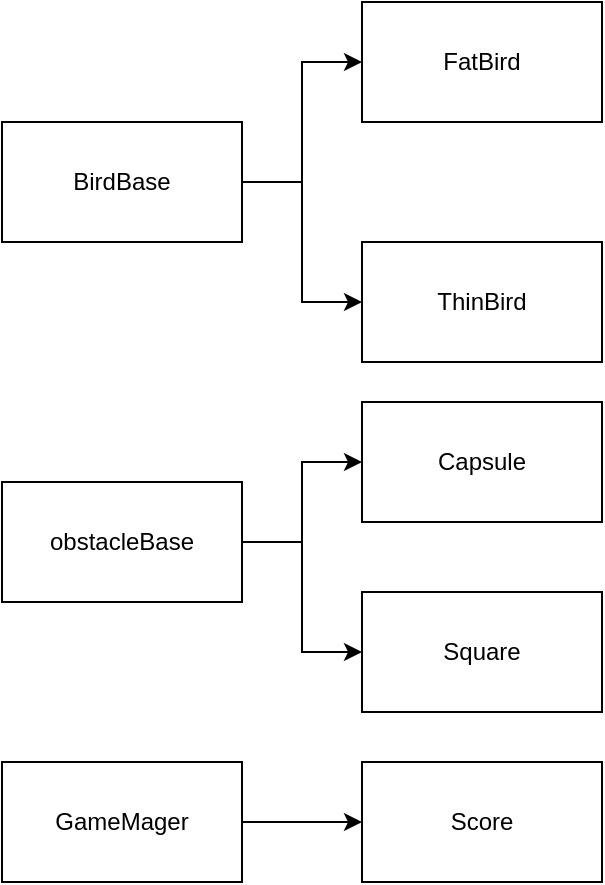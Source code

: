 <mxfile version="13.0.5" type="github">
  <diagram id="QbZ-W3xVzAoOdw1m-jVm" name="第 1 页">
    <mxGraphModel dx="733" dy="457" grid="1" gridSize="10" guides="1" tooltips="1" connect="1" arrows="1" fold="1" page="1" pageScale="1" pageWidth="827" pageHeight="1169" math="0" shadow="0">
      <root>
        <mxCell id="0" />
        <mxCell id="1" parent="0" />
        <mxCell id="nKRuWf7sq5m0DrtrAZkR-4" value="" style="edgeStyle=orthogonalEdgeStyle;rounded=0;orthogonalLoop=1;jettySize=auto;html=1;" edge="1" parent="1" source="nKRuWf7sq5m0DrtrAZkR-1" target="nKRuWf7sq5m0DrtrAZkR-3">
          <mxGeometry relative="1" as="geometry" />
        </mxCell>
        <mxCell id="nKRuWf7sq5m0DrtrAZkR-7" style="edgeStyle=orthogonalEdgeStyle;rounded=0;orthogonalLoop=1;jettySize=auto;html=1;" edge="1" parent="1" source="nKRuWf7sq5m0DrtrAZkR-1" target="nKRuWf7sq5m0DrtrAZkR-6">
          <mxGeometry relative="1" as="geometry" />
        </mxCell>
        <mxCell id="nKRuWf7sq5m0DrtrAZkR-1" value="BirdBase" style="rounded=0;whiteSpace=wrap;html=1;" vertex="1" parent="1">
          <mxGeometry x="200" y="320" width="120" height="60" as="geometry" />
        </mxCell>
        <mxCell id="nKRuWf7sq5m0DrtrAZkR-3" value="FatBird" style="rounded=0;whiteSpace=wrap;html=1;" vertex="1" parent="1">
          <mxGeometry x="380" y="260" width="120" height="60" as="geometry" />
        </mxCell>
        <mxCell id="nKRuWf7sq5m0DrtrAZkR-9" value="" style="edgeStyle=orthogonalEdgeStyle;rounded=0;orthogonalLoop=1;jettySize=auto;html=1;" edge="1" parent="1" source="nKRuWf7sq5m0DrtrAZkR-2" target="nKRuWf7sq5m0DrtrAZkR-8">
          <mxGeometry relative="1" as="geometry" />
        </mxCell>
        <mxCell id="nKRuWf7sq5m0DrtrAZkR-11" style="edgeStyle=orthogonalEdgeStyle;rounded=0;orthogonalLoop=1;jettySize=auto;html=1;" edge="1" parent="1" source="nKRuWf7sq5m0DrtrAZkR-2" target="nKRuWf7sq5m0DrtrAZkR-10">
          <mxGeometry relative="1" as="geometry" />
        </mxCell>
        <mxCell id="nKRuWf7sq5m0DrtrAZkR-2" value="obstacleBase" style="rounded=0;whiteSpace=wrap;html=1;" vertex="1" parent="1">
          <mxGeometry x="200" y="500" width="120" height="60" as="geometry" />
        </mxCell>
        <mxCell id="nKRuWf7sq5m0DrtrAZkR-8" value="Capsule" style="rounded=0;whiteSpace=wrap;html=1;" vertex="1" parent="1">
          <mxGeometry x="380" y="460" width="120" height="60" as="geometry" />
        </mxCell>
        <mxCell id="nKRuWf7sq5m0DrtrAZkR-6" value="ThinBird" style="rounded=0;whiteSpace=wrap;html=1;" vertex="1" parent="1">
          <mxGeometry x="380" y="380" width="120" height="60" as="geometry" />
        </mxCell>
        <mxCell id="nKRuWf7sq5m0DrtrAZkR-10" value="Square" style="rounded=0;whiteSpace=wrap;html=1;" vertex="1" parent="1">
          <mxGeometry x="380" y="555" width="120" height="60" as="geometry" />
        </mxCell>
        <mxCell id="nKRuWf7sq5m0DrtrAZkR-12" value="Score" style="rounded=0;whiteSpace=wrap;html=1;" vertex="1" parent="1">
          <mxGeometry x="380" y="640" width="120" height="60" as="geometry" />
        </mxCell>
        <mxCell id="nKRuWf7sq5m0DrtrAZkR-15" value="" style="edgeStyle=orthogonalEdgeStyle;rounded=0;orthogonalLoop=1;jettySize=auto;html=1;" edge="1" parent="1" source="nKRuWf7sq5m0DrtrAZkR-13" target="nKRuWf7sq5m0DrtrAZkR-12">
          <mxGeometry relative="1" as="geometry" />
        </mxCell>
        <mxCell id="nKRuWf7sq5m0DrtrAZkR-13" value="GameMager" style="rounded=0;whiteSpace=wrap;html=1;" vertex="1" parent="1">
          <mxGeometry x="200" y="640" width="120" height="60" as="geometry" />
        </mxCell>
      </root>
    </mxGraphModel>
  </diagram>
</mxfile>
